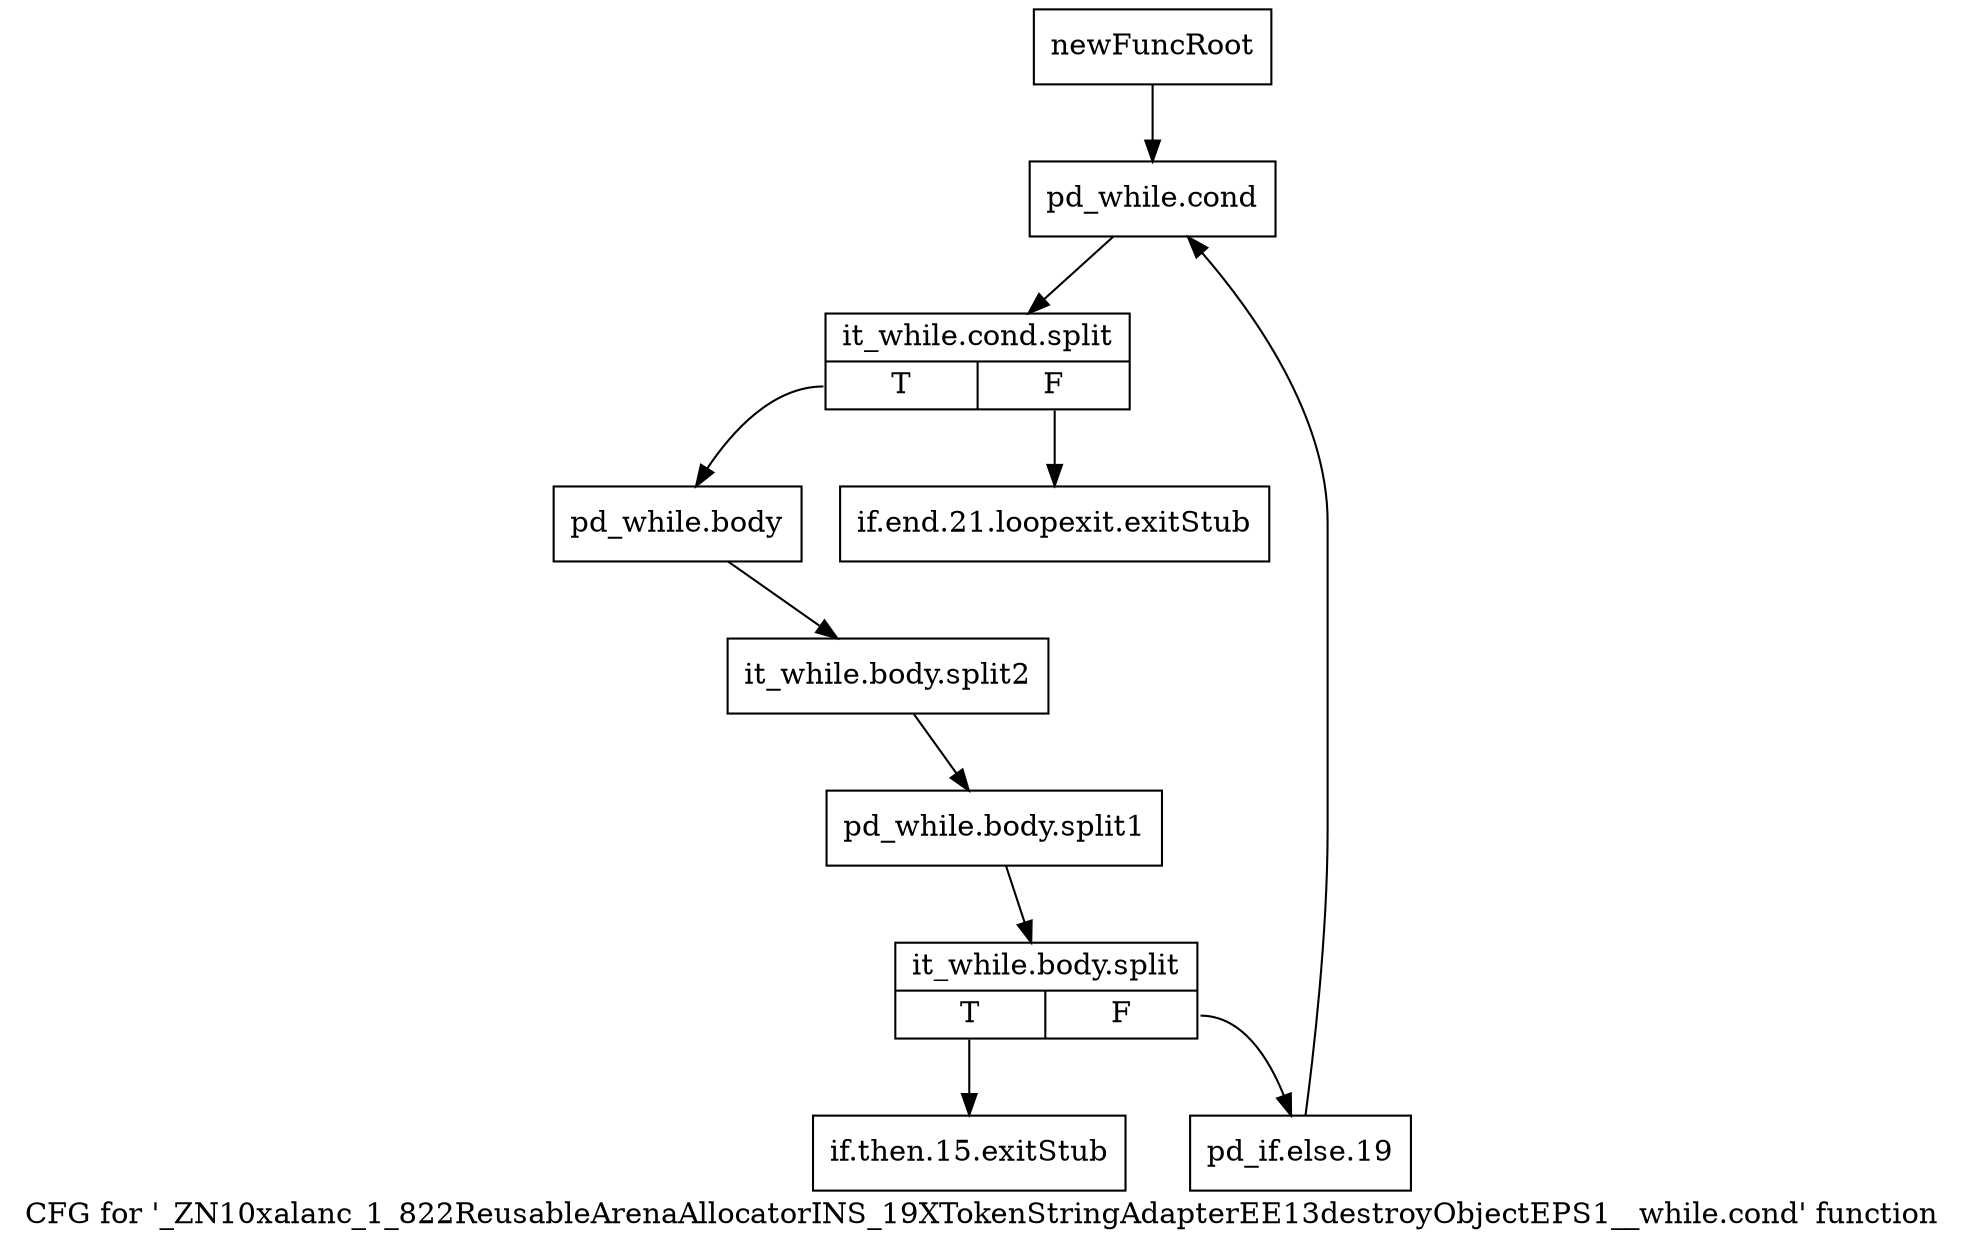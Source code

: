 digraph "CFG for '_ZN10xalanc_1_822ReusableArenaAllocatorINS_19XTokenStringAdapterEE13destroyObjectEPS1__while.cond' function" {
	label="CFG for '_ZN10xalanc_1_822ReusableArenaAllocatorINS_19XTokenStringAdapterEE13destroyObjectEPS1__while.cond' function";

	Node0x9f03890 [shape=record,label="{newFuncRoot}"];
	Node0x9f03890 -> Node0x9f03980;
	Node0x9f038e0 [shape=record,label="{if.end.21.loopexit.exitStub}"];
	Node0x9f03930 [shape=record,label="{if.then.15.exitStub}"];
	Node0x9f03980 [shape=record,label="{pd_while.cond}"];
	Node0x9f03980 -> Node0xd0ba400;
	Node0xd0ba400 [shape=record,label="{it_while.cond.split|{<s0>T|<s1>F}}"];
	Node0xd0ba400:s0 -> Node0x9f039d0;
	Node0xd0ba400:s1 -> Node0x9f038e0;
	Node0x9f039d0 [shape=record,label="{pd_while.body}"];
	Node0x9f039d0 -> Node0xd0b09d0;
	Node0xd0b09d0 [shape=record,label="{it_while.body.split2}"];
	Node0xd0b09d0 -> Node0xd0b0a20;
	Node0xd0b0a20 [shape=record,label="{pd_while.body.split1}"];
	Node0xd0b0a20 -> Node0xd0ba3b0;
	Node0xd0ba3b0 [shape=record,label="{it_while.body.split|{<s0>T|<s1>F}}"];
	Node0xd0ba3b0:s0 -> Node0x9f03930;
	Node0xd0ba3b0:s1 -> Node0x9f03a20;
	Node0x9f03a20 [shape=record,label="{pd_if.else.19}"];
	Node0x9f03a20 -> Node0x9f03980;
}
